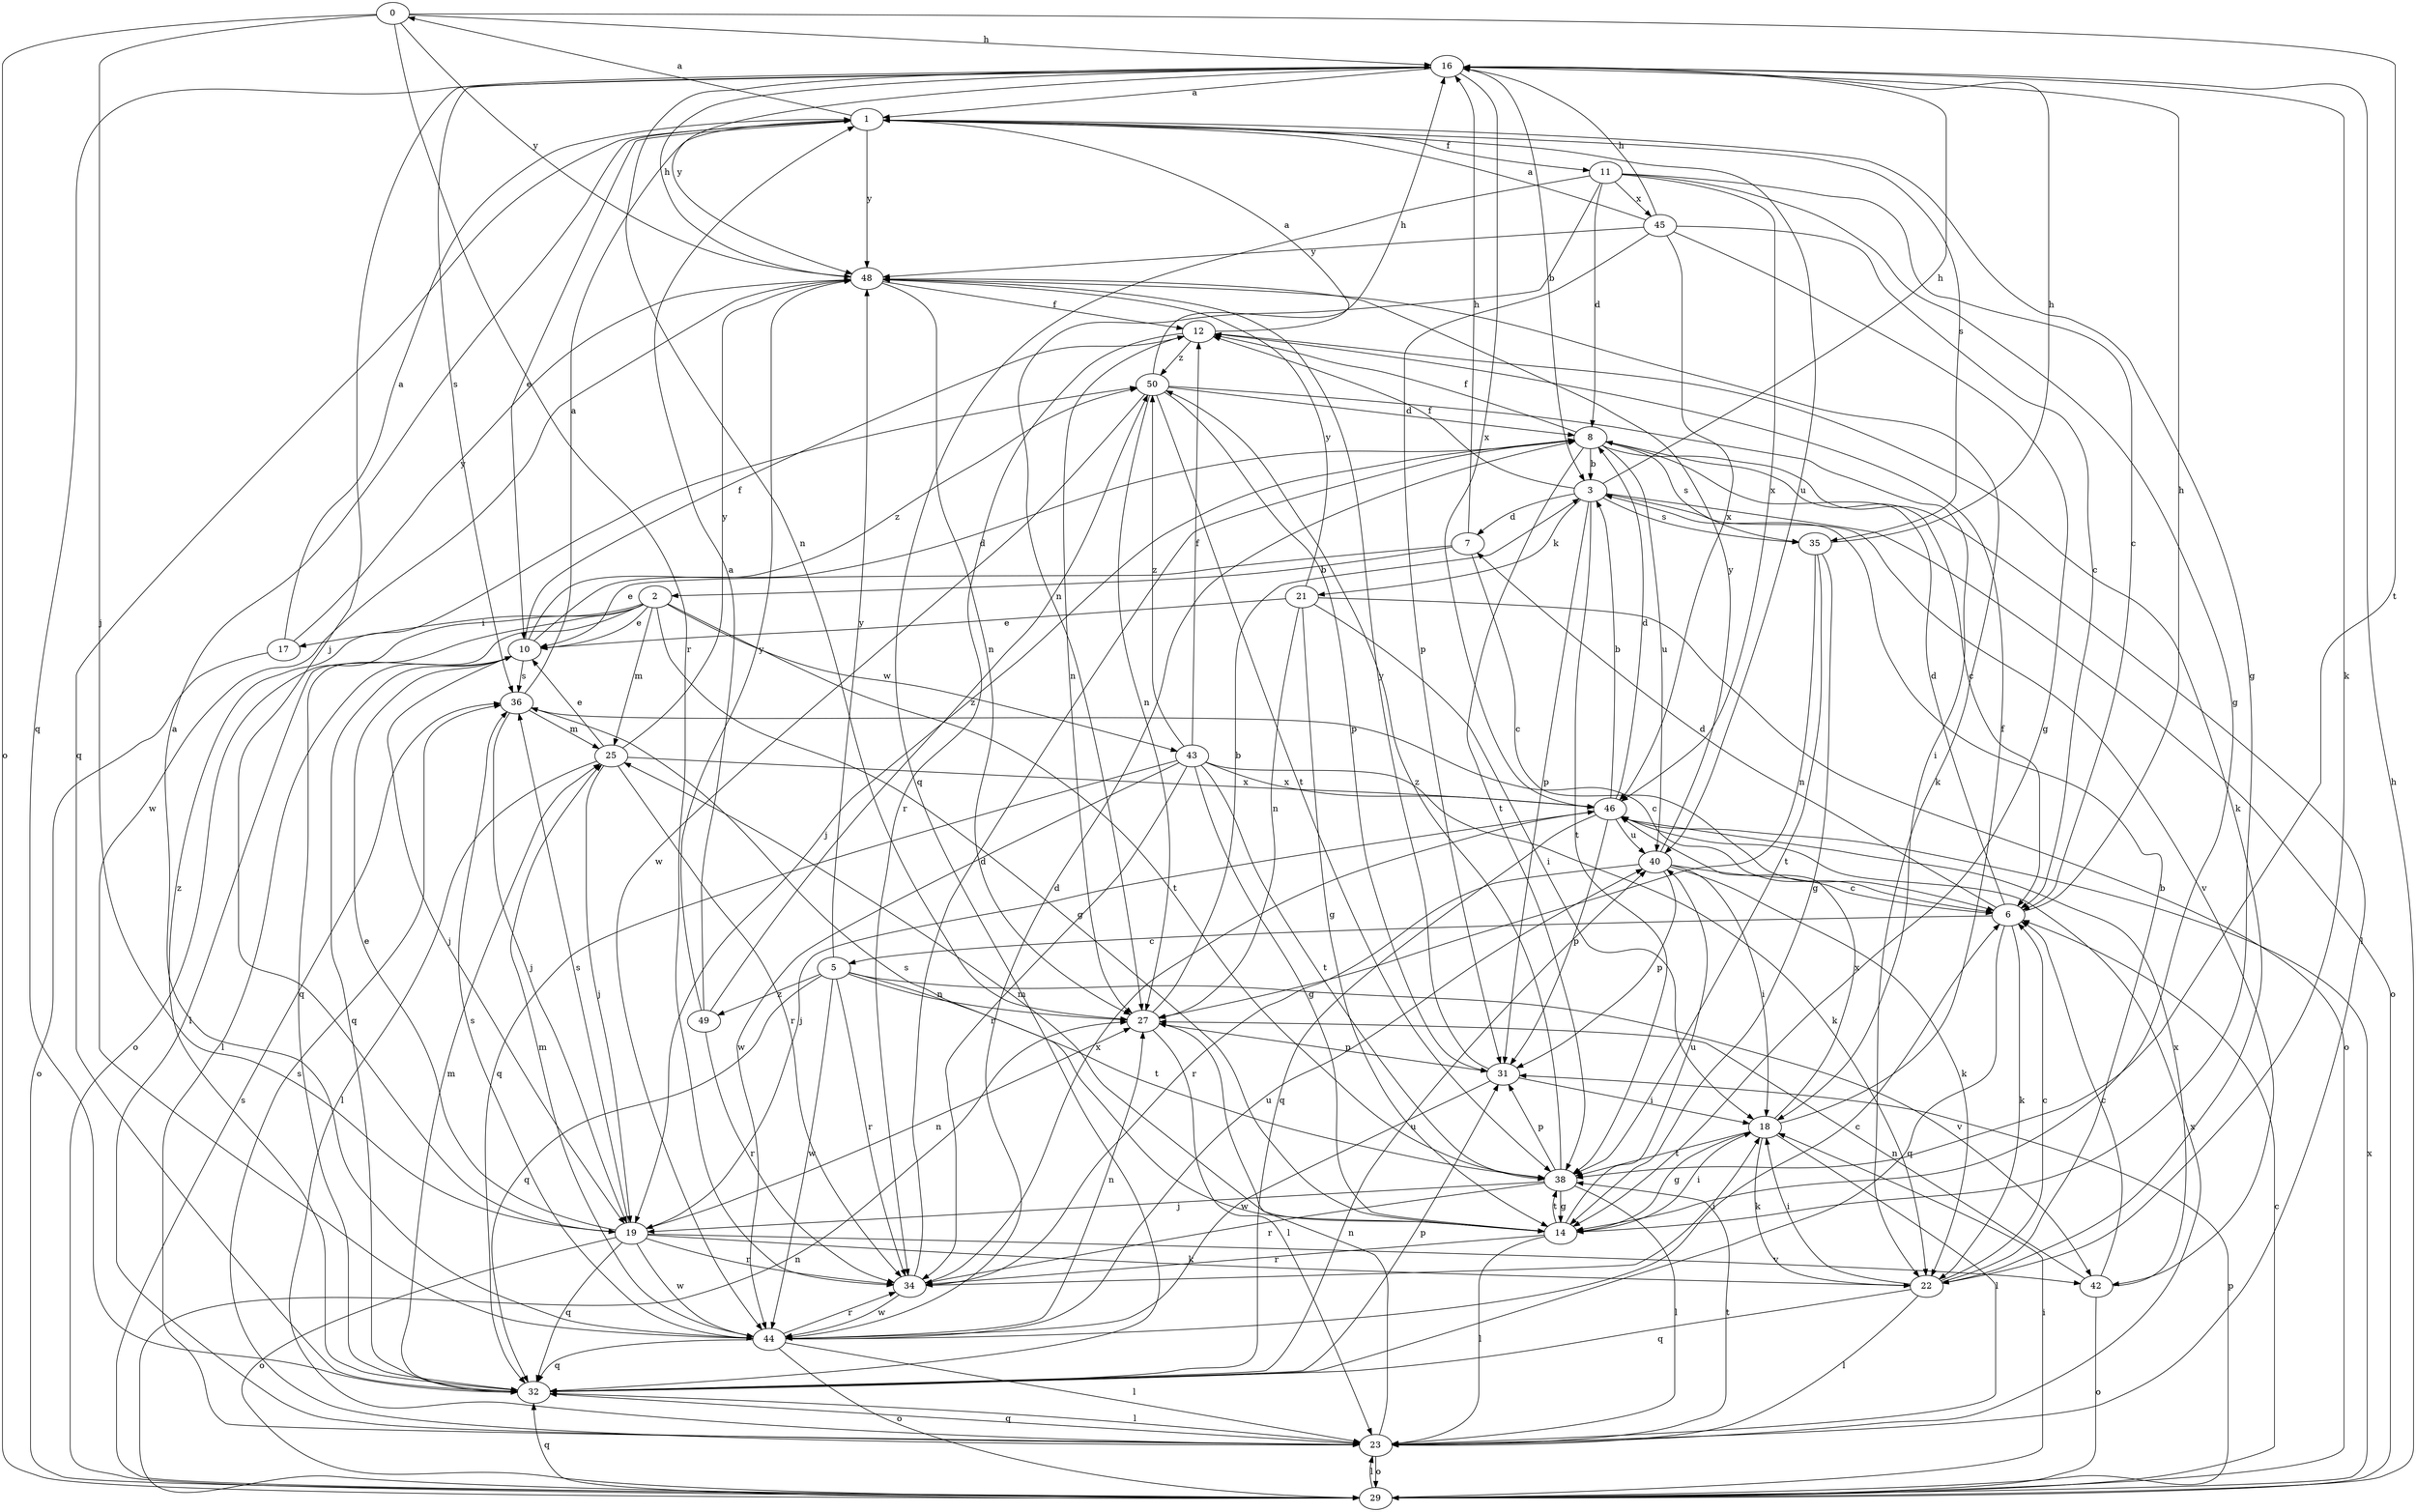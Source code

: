 strict digraph  {
0;
1;
2;
3;
5;
6;
7;
8;
10;
11;
12;
14;
16;
17;
18;
19;
21;
22;
23;
25;
27;
29;
31;
32;
34;
35;
36;
38;
40;
42;
43;
44;
45;
46;
48;
49;
50;
0 -> 16  [label=h];
0 -> 19  [label=j];
0 -> 29  [label=o];
0 -> 34  [label=r];
0 -> 38  [label=t];
0 -> 48  [label=y];
1 -> 0  [label=a];
1 -> 10  [label=e];
1 -> 11  [label=f];
1 -> 14  [label=g];
1 -> 32  [label=q];
1 -> 35  [label=s];
1 -> 40  [label=u];
1 -> 48  [label=y];
2 -> 10  [label=e];
2 -> 14  [label=g];
2 -> 17  [label=i];
2 -> 23  [label=l];
2 -> 25  [label=m];
2 -> 29  [label=o];
2 -> 32  [label=q];
2 -> 38  [label=t];
2 -> 43  [label=w];
3 -> 7  [label=d];
3 -> 12  [label=f];
3 -> 16  [label=h];
3 -> 21  [label=k];
3 -> 29  [label=o];
3 -> 31  [label=p];
3 -> 35  [label=s];
3 -> 38  [label=t];
3 -> 42  [label=v];
5 -> 27  [label=n];
5 -> 32  [label=q];
5 -> 34  [label=r];
5 -> 38  [label=t];
5 -> 42  [label=v];
5 -> 44  [label=w];
5 -> 48  [label=y];
5 -> 49  [label=z];
6 -> 5  [label=c];
6 -> 7  [label=d];
6 -> 8  [label=d];
6 -> 16  [label=h];
6 -> 22  [label=k];
6 -> 32  [label=q];
7 -> 2  [label=b];
7 -> 6  [label=c];
7 -> 10  [label=e];
7 -> 16  [label=h];
8 -> 3  [label=b];
8 -> 6  [label=c];
8 -> 12  [label=f];
8 -> 19  [label=j];
8 -> 23  [label=l];
8 -> 35  [label=s];
8 -> 38  [label=t];
8 -> 40  [label=u];
10 -> 8  [label=d];
10 -> 12  [label=f];
10 -> 19  [label=j];
10 -> 23  [label=l];
10 -> 32  [label=q];
10 -> 36  [label=s];
10 -> 50  [label=z];
11 -> 6  [label=c];
11 -> 8  [label=d];
11 -> 14  [label=g];
11 -> 27  [label=n];
11 -> 32  [label=q];
11 -> 45  [label=x];
11 -> 46  [label=x];
12 -> 1  [label=a];
12 -> 22  [label=k];
12 -> 27  [label=n];
12 -> 34  [label=r];
12 -> 50  [label=z];
14 -> 18  [label=i];
14 -> 23  [label=l];
14 -> 25  [label=m];
14 -> 34  [label=r];
14 -> 36  [label=s];
14 -> 38  [label=t];
14 -> 40  [label=u];
16 -> 1  [label=a];
16 -> 3  [label=b];
16 -> 19  [label=j];
16 -> 22  [label=k];
16 -> 27  [label=n];
16 -> 32  [label=q];
16 -> 36  [label=s];
16 -> 46  [label=x];
16 -> 48  [label=y];
17 -> 1  [label=a];
17 -> 29  [label=o];
17 -> 48  [label=y];
18 -> 12  [label=f];
18 -> 14  [label=g];
18 -> 22  [label=k];
18 -> 23  [label=l];
18 -> 38  [label=t];
18 -> 46  [label=x];
19 -> 10  [label=e];
19 -> 22  [label=k];
19 -> 27  [label=n];
19 -> 29  [label=o];
19 -> 32  [label=q];
19 -> 34  [label=r];
19 -> 36  [label=s];
19 -> 42  [label=v];
19 -> 44  [label=w];
21 -> 10  [label=e];
21 -> 14  [label=g];
21 -> 18  [label=i];
21 -> 27  [label=n];
21 -> 29  [label=o];
21 -> 48  [label=y];
22 -> 3  [label=b];
22 -> 6  [label=c];
22 -> 18  [label=i];
22 -> 23  [label=l];
22 -> 32  [label=q];
23 -> 27  [label=n];
23 -> 29  [label=o];
23 -> 32  [label=q];
23 -> 36  [label=s];
23 -> 38  [label=t];
23 -> 46  [label=x];
25 -> 10  [label=e];
25 -> 19  [label=j];
25 -> 23  [label=l];
25 -> 34  [label=r];
25 -> 46  [label=x];
25 -> 48  [label=y];
27 -> 3  [label=b];
27 -> 23  [label=l];
27 -> 31  [label=p];
29 -> 6  [label=c];
29 -> 16  [label=h];
29 -> 18  [label=i];
29 -> 23  [label=l];
29 -> 27  [label=n];
29 -> 31  [label=p];
29 -> 32  [label=q];
29 -> 36  [label=s];
29 -> 46  [label=x];
31 -> 18  [label=i];
31 -> 44  [label=w];
31 -> 48  [label=y];
32 -> 23  [label=l];
32 -> 25  [label=m];
32 -> 31  [label=p];
32 -> 40  [label=u];
32 -> 50  [label=z];
34 -> 8  [label=d];
34 -> 18  [label=i];
34 -> 44  [label=w];
34 -> 46  [label=x];
35 -> 14  [label=g];
35 -> 16  [label=h];
35 -> 27  [label=n];
35 -> 38  [label=t];
36 -> 1  [label=a];
36 -> 6  [label=c];
36 -> 19  [label=j];
36 -> 25  [label=m];
38 -> 14  [label=g];
38 -> 19  [label=j];
38 -> 23  [label=l];
38 -> 31  [label=p];
38 -> 34  [label=r];
38 -> 50  [label=z];
40 -> 6  [label=c];
40 -> 18  [label=i];
40 -> 22  [label=k];
40 -> 31  [label=p];
40 -> 34  [label=r];
40 -> 48  [label=y];
42 -> 6  [label=c];
42 -> 27  [label=n];
42 -> 29  [label=o];
42 -> 46  [label=x];
43 -> 12  [label=f];
43 -> 14  [label=g];
43 -> 22  [label=k];
43 -> 32  [label=q];
43 -> 34  [label=r];
43 -> 38  [label=t];
43 -> 44  [label=w];
43 -> 46  [label=x];
43 -> 50  [label=z];
44 -> 1  [label=a];
44 -> 6  [label=c];
44 -> 8  [label=d];
44 -> 23  [label=l];
44 -> 25  [label=m];
44 -> 27  [label=n];
44 -> 29  [label=o];
44 -> 32  [label=q];
44 -> 34  [label=r];
44 -> 36  [label=s];
44 -> 40  [label=u];
45 -> 1  [label=a];
45 -> 6  [label=c];
45 -> 14  [label=g];
45 -> 16  [label=h];
45 -> 31  [label=p];
45 -> 46  [label=x];
45 -> 48  [label=y];
46 -> 3  [label=b];
46 -> 8  [label=d];
46 -> 19  [label=j];
46 -> 31  [label=p];
46 -> 32  [label=q];
46 -> 40  [label=u];
48 -> 12  [label=f];
48 -> 16  [label=h];
48 -> 22  [label=k];
48 -> 27  [label=n];
48 -> 44  [label=w];
49 -> 1  [label=a];
49 -> 34  [label=r];
49 -> 48  [label=y];
49 -> 50  [label=z];
50 -> 8  [label=d];
50 -> 16  [label=h];
50 -> 18  [label=i];
50 -> 27  [label=n];
50 -> 31  [label=p];
50 -> 38  [label=t];
50 -> 44  [label=w];
}
